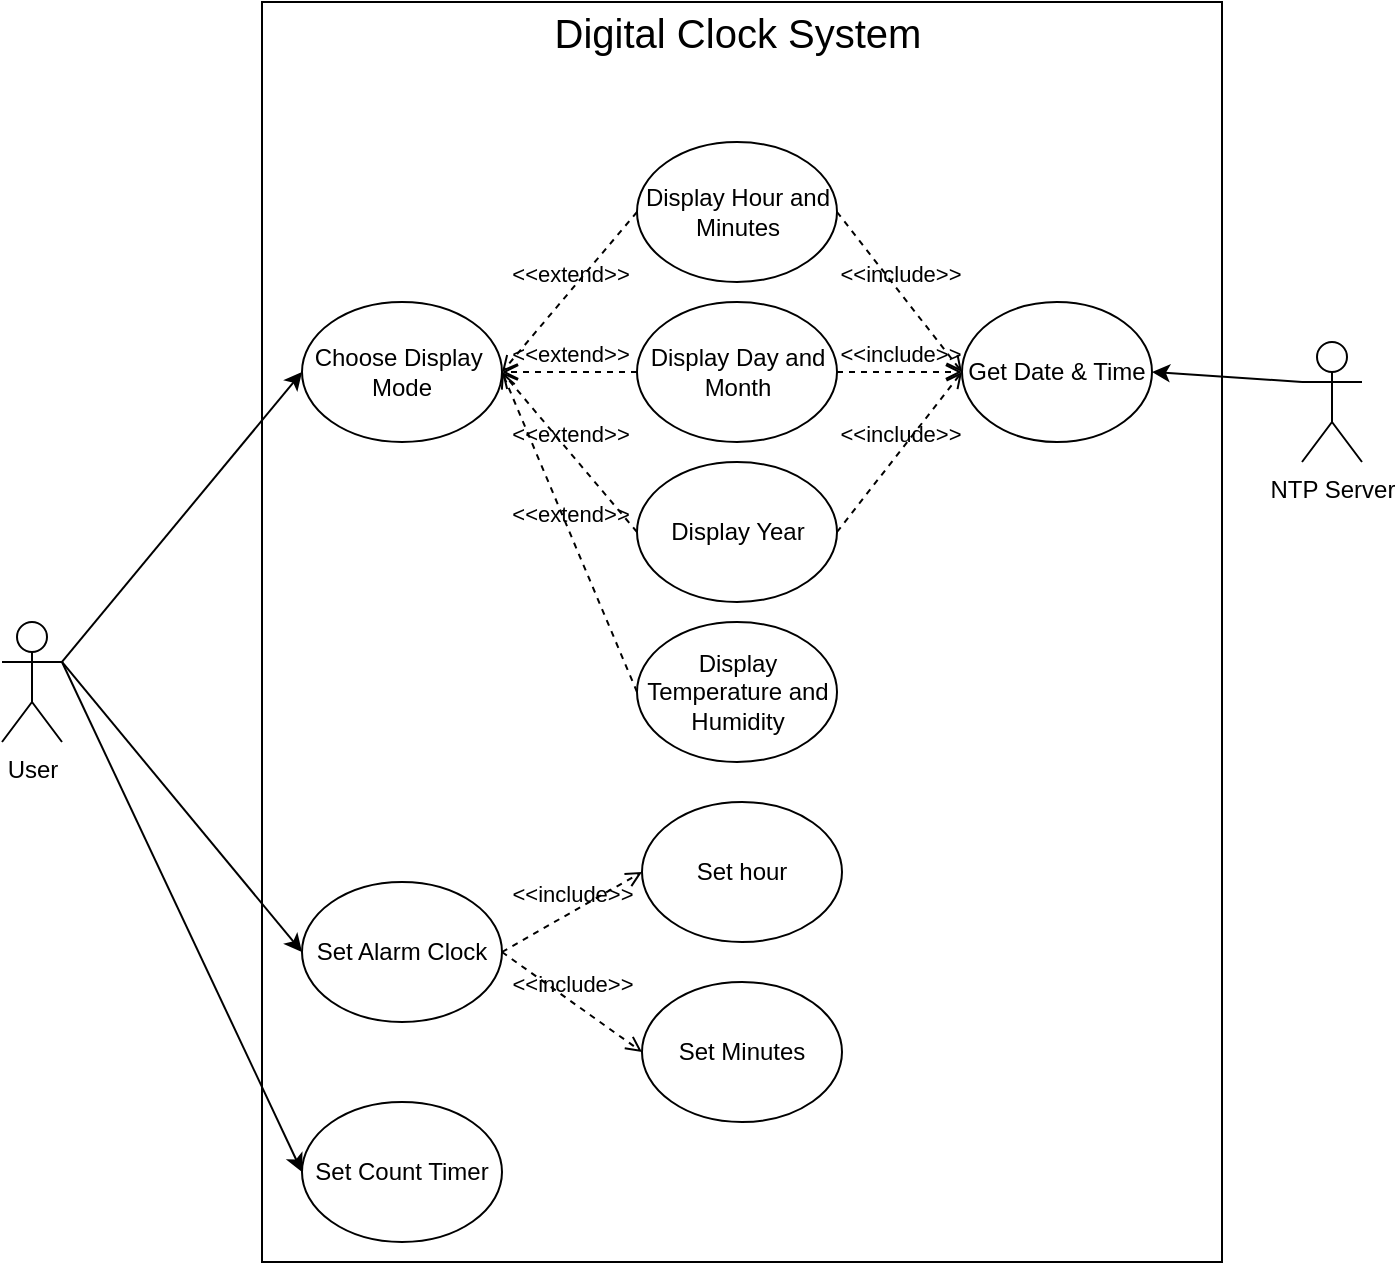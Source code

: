 <mxfile version="28.2.4">
  <diagram name="Page-1" id="Pj13aEyQDoYXjgAknNS8">
    <mxGraphModel dx="1426" dy="777" grid="1" gridSize="10" guides="1" tooltips="1" connect="1" arrows="1" fold="1" page="1" pageScale="1" pageWidth="850" pageHeight="1100" math="0" shadow="0">
      <root>
        <mxCell id="0" />
        <mxCell id="1" parent="0" />
        <mxCell id="ZqUyQ_YigS3raIp8QX06-36" value="" style="rounded=0;whiteSpace=wrap;html=1;" vertex="1" parent="1">
          <mxGeometry x="200" y="40" width="480" height="630" as="geometry" />
        </mxCell>
        <mxCell id="ZqUyQ_YigS3raIp8QX06-1" value="User" style="shape=umlActor;verticalLabelPosition=bottom;verticalAlign=top;html=1;" vertex="1" parent="1">
          <mxGeometry x="70" y="350" width="30" height="60" as="geometry" />
        </mxCell>
        <mxCell id="ZqUyQ_YigS3raIp8QX06-2" value="NTP Server" style="shape=umlActor;verticalLabelPosition=bottom;verticalAlign=top;html=1;" vertex="1" parent="1">
          <mxGeometry x="720" y="210" width="30" height="60" as="geometry" />
        </mxCell>
        <mxCell id="ZqUyQ_YigS3raIp8QX06-5" value="Get Date &amp;amp; Time" style="ellipse;whiteSpace=wrap;html=1;" vertex="1" parent="1">
          <mxGeometry x="550" y="190" width="95" height="70" as="geometry" />
        </mxCell>
        <mxCell id="ZqUyQ_YigS3raIp8QX06-7" value="" style="endArrow=classic;html=1;rounded=0;exitX=0;exitY=0.333;exitDx=0;exitDy=0;exitPerimeter=0;entryX=1;entryY=0.5;entryDx=0;entryDy=0;" edge="1" parent="1" source="ZqUyQ_YigS3raIp8QX06-2" target="ZqUyQ_YigS3raIp8QX06-5">
          <mxGeometry width="50" height="50" relative="1" as="geometry">
            <mxPoint x="450" y="290" as="sourcePoint" />
            <mxPoint x="500" y="240" as="targetPoint" />
          </mxGeometry>
        </mxCell>
        <mxCell id="ZqUyQ_YigS3raIp8QX06-8" value="Choose Display&amp;nbsp;&lt;div&gt;Mode&lt;/div&gt;" style="ellipse;whiteSpace=wrap;html=1;" vertex="1" parent="1">
          <mxGeometry x="220" y="190" width="100" height="70" as="geometry" />
        </mxCell>
        <mxCell id="ZqUyQ_YigS3raIp8QX06-13" value="&amp;lt;&amp;lt;extend&amp;gt;&amp;gt;" style="html=1;verticalAlign=bottom;labelBackgroundColor=none;endArrow=open;endFill=0;dashed=1;rounded=0;entryX=1;entryY=0.5;entryDx=0;entryDy=0;exitX=0;exitY=0.5;exitDx=0;exitDy=0;" edge="1" parent="1" source="ZqUyQ_YigS3raIp8QX06-14" target="ZqUyQ_YigS3raIp8QX06-8">
          <mxGeometry width="160" relative="1" as="geometry">
            <mxPoint x="417.5" y="185.0" as="sourcePoint" />
            <mxPoint x="537.5" y="190" as="targetPoint" />
          </mxGeometry>
        </mxCell>
        <mxCell id="ZqUyQ_YigS3raIp8QX06-14" value="Display Hour and Minutes" style="ellipse;whiteSpace=wrap;html=1;" vertex="1" parent="1">
          <mxGeometry x="387.5" y="110" width="100" height="70" as="geometry" />
        </mxCell>
        <mxCell id="ZqUyQ_YigS3raIp8QX06-15" value="Display Day and Month" style="ellipse;whiteSpace=wrap;html=1;" vertex="1" parent="1">
          <mxGeometry x="387.5" y="190" width="100" height="70" as="geometry" />
        </mxCell>
        <mxCell id="ZqUyQ_YigS3raIp8QX06-16" value="&amp;lt;&amp;lt;extend&amp;gt;&amp;gt;" style="html=1;verticalAlign=bottom;labelBackgroundColor=none;endArrow=open;endFill=0;dashed=1;rounded=0;entryX=1;entryY=0.5;entryDx=0;entryDy=0;exitX=0;exitY=0.5;exitDx=0;exitDy=0;" edge="1" parent="1" source="ZqUyQ_YigS3raIp8QX06-15" target="ZqUyQ_YigS3raIp8QX06-8">
          <mxGeometry width="160" relative="1" as="geometry">
            <mxPoint x="472.5" y="250" as="sourcePoint" />
            <mxPoint x="377.5" y="290" as="targetPoint" />
          </mxGeometry>
        </mxCell>
        <mxCell id="ZqUyQ_YigS3raIp8QX06-17" value="Display Year" style="ellipse;whiteSpace=wrap;html=1;" vertex="1" parent="1">
          <mxGeometry x="387.5" y="270" width="100" height="70" as="geometry" />
        </mxCell>
        <mxCell id="ZqUyQ_YigS3raIp8QX06-18" value="&amp;lt;&amp;lt;extend&amp;gt;&amp;gt;" style="html=1;verticalAlign=bottom;labelBackgroundColor=none;endArrow=open;endFill=0;dashed=1;rounded=0;entryX=1;entryY=0.5;entryDx=0;entryDy=0;exitX=0;exitY=0.5;exitDx=0;exitDy=0;" edge="1" parent="1" source="ZqUyQ_YigS3raIp8QX06-17" target="ZqUyQ_YigS3raIp8QX06-8">
          <mxGeometry width="160" relative="1" as="geometry">
            <mxPoint x="402.5" y="280" as="sourcePoint" />
            <mxPoint x="337.5" y="280" as="targetPoint" />
          </mxGeometry>
        </mxCell>
        <mxCell id="ZqUyQ_YigS3raIp8QX06-19" value="&amp;lt;&amp;lt;extend&amp;gt;&amp;gt;" style="html=1;verticalAlign=bottom;labelBackgroundColor=none;endArrow=open;endFill=0;dashed=1;rounded=0;exitX=0;exitY=0.5;exitDx=0;exitDy=0;entryX=1;entryY=0.5;entryDx=0;entryDy=0;" edge="1" parent="1" source="ZqUyQ_YigS3raIp8QX06-20" target="ZqUyQ_YigS3raIp8QX06-8">
          <mxGeometry width="160" relative="1" as="geometry">
            <mxPoint x="307.5" y="380" as="sourcePoint" />
            <mxPoint x="327.5" y="230" as="targetPoint" />
          </mxGeometry>
        </mxCell>
        <mxCell id="ZqUyQ_YigS3raIp8QX06-20" value="Display Temperature and Humidity" style="ellipse;whiteSpace=wrap;html=1;" vertex="1" parent="1">
          <mxGeometry x="387.5" y="350" width="100" height="70" as="geometry" />
        </mxCell>
        <mxCell id="ZqUyQ_YigS3raIp8QX06-23" value="" style="endArrow=classic;html=1;rounded=0;exitX=1;exitY=0.333;exitDx=0;exitDy=0;exitPerimeter=0;entryX=0;entryY=0.5;entryDx=0;entryDy=0;" edge="1" parent="1" source="ZqUyQ_YigS3raIp8QX06-1" target="ZqUyQ_YigS3raIp8QX06-8">
          <mxGeometry width="50" height="50" relative="1" as="geometry">
            <mxPoint x="130" y="350" as="sourcePoint" />
            <mxPoint x="180" y="300" as="targetPoint" />
          </mxGeometry>
        </mxCell>
        <mxCell id="ZqUyQ_YigS3raIp8QX06-25" value="&amp;lt;&amp;lt;include&amp;gt;&amp;gt;" style="html=1;verticalAlign=bottom;labelBackgroundColor=none;endArrow=open;endFill=0;dashed=1;rounded=0;exitX=1;exitY=0.5;exitDx=0;exitDy=0;entryX=0;entryY=0.5;entryDx=0;entryDy=0;" edge="1" parent="1" source="ZqUyQ_YigS3raIp8QX06-14" target="ZqUyQ_YigS3raIp8QX06-5">
          <mxGeometry width="160" relative="1" as="geometry">
            <mxPoint x="590" y="360" as="sourcePoint" />
            <mxPoint x="750" y="360" as="targetPoint" />
          </mxGeometry>
        </mxCell>
        <mxCell id="ZqUyQ_YigS3raIp8QX06-26" value="&amp;lt;&amp;lt;include&amp;gt;&amp;gt;" style="html=1;verticalAlign=bottom;labelBackgroundColor=none;endArrow=open;endFill=0;dashed=1;rounded=0;exitX=1;exitY=0.5;exitDx=0;exitDy=0;entryX=0;entryY=0.5;entryDx=0;entryDy=0;" edge="1" parent="1" source="ZqUyQ_YigS3raIp8QX06-15" target="ZqUyQ_YigS3raIp8QX06-5">
          <mxGeometry width="160" relative="1" as="geometry">
            <mxPoint x="560" y="320" as="sourcePoint" />
            <mxPoint x="622" y="390" as="targetPoint" />
          </mxGeometry>
        </mxCell>
        <mxCell id="ZqUyQ_YigS3raIp8QX06-27" value="&amp;lt;&amp;lt;include&amp;gt;&amp;gt;" style="html=1;verticalAlign=bottom;labelBackgroundColor=none;endArrow=open;endFill=0;dashed=1;rounded=0;exitX=1;exitY=0.5;exitDx=0;exitDy=0;entryX=0;entryY=0.5;entryDx=0;entryDy=0;" edge="1" parent="1" source="ZqUyQ_YigS3raIp8QX06-17" target="ZqUyQ_YigS3raIp8QX06-5">
          <mxGeometry width="160" relative="1" as="geometry">
            <mxPoint x="570" y="330" as="sourcePoint" />
            <mxPoint x="632" y="400" as="targetPoint" />
          </mxGeometry>
        </mxCell>
        <mxCell id="ZqUyQ_YigS3raIp8QX06-28" value="Set Alarm Clock" style="ellipse;whiteSpace=wrap;html=1;" vertex="1" parent="1">
          <mxGeometry x="220" y="480" width="100" height="70" as="geometry" />
        </mxCell>
        <mxCell id="ZqUyQ_YigS3raIp8QX06-29" value="Set hour" style="ellipse;whiteSpace=wrap;html=1;" vertex="1" parent="1">
          <mxGeometry x="390" y="440" width="100" height="70" as="geometry" />
        </mxCell>
        <mxCell id="ZqUyQ_YigS3raIp8QX06-30" value="Set Minutes" style="ellipse;whiteSpace=wrap;html=1;" vertex="1" parent="1">
          <mxGeometry x="390" y="530" width="100" height="70" as="geometry" />
        </mxCell>
        <mxCell id="ZqUyQ_YigS3raIp8QX06-31" value="&amp;lt;&amp;lt;include&amp;gt;&amp;gt;" style="html=1;verticalAlign=bottom;labelBackgroundColor=none;endArrow=open;endFill=0;dashed=1;rounded=0;exitX=1;exitY=0.5;exitDx=0;exitDy=0;entryX=0;entryY=0.5;entryDx=0;entryDy=0;" edge="1" parent="1" source="ZqUyQ_YigS3raIp8QX06-28" target="ZqUyQ_YigS3raIp8QX06-29">
          <mxGeometry width="160" relative="1" as="geometry">
            <mxPoint x="310" y="490" as="sourcePoint" />
            <mxPoint x="372" y="400" as="targetPoint" />
          </mxGeometry>
        </mxCell>
        <mxCell id="ZqUyQ_YigS3raIp8QX06-32" value="&amp;lt;&amp;lt;include&amp;gt;&amp;gt;" style="html=1;verticalAlign=bottom;labelBackgroundColor=none;endArrow=open;endFill=0;dashed=1;rounded=0;exitX=1;exitY=0.5;exitDx=0;exitDy=0;entryX=0;entryY=0.5;entryDx=0;entryDy=0;" edge="1" parent="1" source="ZqUyQ_YigS3raIp8QX06-28" target="ZqUyQ_YigS3raIp8QX06-30">
          <mxGeometry width="160" relative="1" as="geometry">
            <mxPoint x="340" y="590" as="sourcePoint" />
            <mxPoint x="410" y="550" as="targetPoint" />
          </mxGeometry>
        </mxCell>
        <mxCell id="ZqUyQ_YigS3raIp8QX06-33" value="" style="endArrow=classic;html=1;rounded=0;exitX=1;exitY=0.333;exitDx=0;exitDy=0;exitPerimeter=0;entryX=0;entryY=0.5;entryDx=0;entryDy=0;" edge="1" parent="1" source="ZqUyQ_YigS3raIp8QX06-1" target="ZqUyQ_YigS3raIp8QX06-28">
          <mxGeometry width="50" height="50" relative="1" as="geometry">
            <mxPoint x="100" y="550" as="sourcePoint" />
            <mxPoint x="150" y="500" as="targetPoint" />
          </mxGeometry>
        </mxCell>
        <mxCell id="ZqUyQ_YigS3raIp8QX06-34" value="Set Count Timer" style="ellipse;whiteSpace=wrap;html=1;" vertex="1" parent="1">
          <mxGeometry x="220" y="590" width="100" height="70" as="geometry" />
        </mxCell>
        <mxCell id="ZqUyQ_YigS3raIp8QX06-35" value="" style="endArrow=classic;html=1;rounded=0;entryX=0;entryY=0.5;entryDx=0;entryDy=0;" edge="1" parent="1" target="ZqUyQ_YigS3raIp8QX06-34">
          <mxGeometry width="50" height="50" relative="1" as="geometry">
            <mxPoint x="100" y="370" as="sourcePoint" />
            <mxPoint x="150" y="490" as="targetPoint" />
          </mxGeometry>
        </mxCell>
        <mxCell id="ZqUyQ_YigS3raIp8QX06-37" value="&lt;font style=&quot;font-size: 20px;&quot;&gt;Digital Clock System&lt;/font&gt;" style="text;strokeColor=none;align=center;fillColor=none;html=1;verticalAlign=middle;whiteSpace=wrap;rounded=0;" vertex="1" parent="1">
          <mxGeometry x="332.5" y="40" width="210" height="30" as="geometry" />
        </mxCell>
      </root>
    </mxGraphModel>
  </diagram>
</mxfile>
